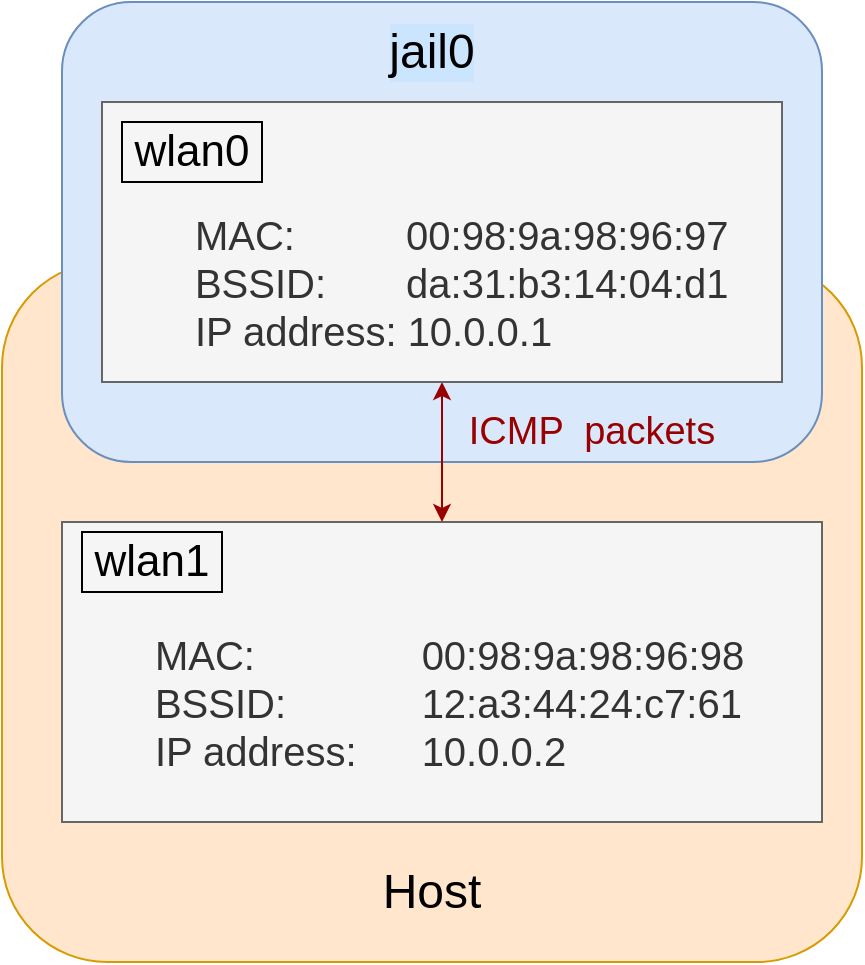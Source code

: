 <mxfile version="20.5.1" type="device"><diagram id="yKEXcPlmJ-0MOE49UtG4" name="第 1 页"><mxGraphModel dx="1064" dy="644" grid="1" gridSize="10" guides="1" tooltips="1" connect="1" arrows="1" fold="1" page="1" pageScale="1" pageWidth="827" pageHeight="1169" math="0" shadow="0"><root><mxCell id="0"/><mxCell id="1" parent="0"/><mxCell id="noVVICqNhIuuE6n4RVo_-1" value="" style="rounded=1;whiteSpace=wrap;html=1;fillColor=#ffe6cc;strokeColor=#d79b00;" vertex="1" parent="1"><mxGeometry x="380" y="220" width="430" height="350" as="geometry"/></mxCell><mxCell id="noVVICqNhIuuE6n4RVo_-3" value="&lt;span style=&quot;white-space: pre; font-size: 20px;&quot;&gt;&#9;&lt;/span&gt;&lt;br style=&quot;font-size: 20px;&quot;&gt;&lt;span style=&quot;white-space: pre; font-size: 20px;&quot;&gt;&#9;&lt;br/&gt;&lt;/span&gt;&lt;span style=&quot;white-space: pre;&quot;&gt;&#9;&lt;/span&gt;MAC:&amp;nbsp;&lt;span style=&quot;white-space: pre; font-size: 20px;&quot;&gt;&#9;&lt;span style=&quot;white-space: pre; font-size: 20px;&quot;&gt;&#9;&lt;/span&gt;&lt;/span&gt;00:98:9a:98:96:98&lt;br style=&quot;font-size: 20px;&quot;&gt;&lt;span style=&quot;white-space: pre; font-size: 20px;&quot;&gt;&#9;&lt;/span&gt;BSSID:&lt;span style=&quot;white-space: pre; font-size: 20px;&quot;&gt;&#9;&lt;span style=&quot;white-space: pre; font-size: 20px;&quot;&gt;&#9;&lt;/span&gt;&lt;/span&gt;12:a3:44:24:c7:61&lt;br style=&quot;font-size: 20px;&quot;&gt;&lt;span style=&quot;white-space: pre; font-size: 20px;&quot;&gt;&#9;&lt;/span&gt;IP address: &lt;span style=&quot;white-space: pre; font-size: 20px;&quot;&gt;&#9;&lt;/span&gt;10.0.0.2" style="rounded=0;whiteSpace=wrap;html=1;align=left;fontSize=20;verticalAlign=top;fillColor=#f5f5f5;fontColor=#333333;strokeColor=#666666;" vertex="1" parent="1"><mxGeometry x="410" y="350" width="380" height="150" as="geometry"/></mxCell><mxCell id="noVVICqNhIuuE6n4RVo_-4" value="&lt;font style=&quot;font-size: 22px;&quot;&gt;wlan1&lt;/font&gt;" style="text;html=1;strokeColor=default;fillColor=none;align=center;verticalAlign=middle;whiteSpace=wrap;rounded=0;fontSize=20;" vertex="1" parent="1"><mxGeometry x="420" y="355" width="70" height="30" as="geometry"/></mxCell><mxCell id="noVVICqNhIuuE6n4RVo_-8" value="" style="rounded=1;whiteSpace=wrap;html=1;fontSize=22;fillColor=#dae8fc;strokeColor=#6c8ebf;" vertex="1" parent="1"><mxGeometry x="410" y="90" width="380" height="230" as="geometry"/></mxCell><mxCell id="noVVICqNhIuuE6n4RVo_-12" style="edgeStyle=none;rounded=0;orthogonalLoop=1;jettySize=auto;html=1;exitX=0.5;exitY=1;exitDx=0;exitDy=0;entryX=0.5;entryY=0;entryDx=0;entryDy=0;fontSize=22;startArrow=classic;startFill=1;fontColor=#990000;strokeColor=#990000;" edge="1" parent="1" source="noVVICqNhIuuE6n4RVo_-7" target="noVVICqNhIuuE6n4RVo_-3"><mxGeometry relative="1" as="geometry"><Array as="points"/></mxGeometry></mxCell><mxCell id="noVVICqNhIuuE6n4RVo_-7" value="&lt;span style=&quot;font-size: 20px;&quot;&gt;&#9;&lt;/span&gt;&lt;br style=&quot;font-size: 20px;&quot;&gt;&lt;span style=&quot;font-size: 20px;&quot;&gt;&#9;&lt;/span&gt;&lt;span style=&quot;&quot;&gt;&#9;&lt;br&gt;&lt;/span&gt;&lt;span style=&quot;&quot;&gt;&#9;&lt;/span&gt;&lt;span style=&quot;white-space: pre;&quot;&gt;&#9;&lt;/span&gt;MAC:&amp;nbsp;&lt;span style=&quot;font-size: 20px;&quot;&gt;&#9;&lt;span style=&quot;white-space: pre;&quot;&gt;&#9;&lt;/span&gt;&lt;span style=&quot;font-size: 20px;&quot;&gt;&amp;nbsp; &amp;nbsp;&lt;/span&gt;&lt;/span&gt;00:98:9a:98:96:97&lt;br style=&quot;font-size: 20px;&quot;&gt;&lt;span style=&quot;font-size: 20px;&quot;&gt;&#9;&lt;/span&gt;&lt;span style=&quot;&quot;&gt;&#9;&lt;/span&gt;&lt;span style=&quot;white-space: pre;&quot;&gt;&#9;&lt;/span&gt;BSSID:&lt;span style=&quot;font-size: 20px;&quot;&gt;&amp;nbsp;&lt;span style=&quot;white-space: pre;&quot;&gt;&#9;   &lt;/span&gt;&lt;/span&gt;da:31:b3:14:04:d1&lt;br style=&quot;font-size: 20px;&quot;&gt;&lt;span style=&quot;font-size: 20px;&quot;&gt;&#9;&lt;/span&gt;&lt;span style=&quot;&quot;&gt;&#9;&lt;/span&gt;&lt;span style=&quot;white-space: pre;&quot;&gt;&#9;&lt;/span&gt;IP address: &lt;span style=&quot;font-size: 20px;&quot;&gt;&#9;&lt;/span&gt;10.0.0.1" style="rounded=0;whiteSpace=wrap;html=1;align=left;fontSize=20;verticalAlign=top;fillColor=#f5f5f5;fontColor=#333333;strokeColor=#666666;" vertex="1" parent="1"><mxGeometry x="430" y="140" width="340" height="140" as="geometry"/></mxCell><mxCell id="noVVICqNhIuuE6n4RVo_-9" value="&lt;font style=&quot;font-size: 22px;&quot;&gt;wlan0&lt;/font&gt;" style="text;html=1;strokeColor=default;fillColor=none;align=center;verticalAlign=middle;whiteSpace=wrap;rounded=0;fontSize=20;" vertex="1" parent="1"><mxGeometry x="440" y="150" width="70" height="30" as="geometry"/></mxCell><mxCell id="noVVICqNhIuuE6n4RVo_-13" value="ICMP &amp;nbsp;packets" style="text;html=1;strokeColor=none;fillColor=none;align=center;verticalAlign=middle;whiteSpace=wrap;rounded=0;fontSize=19;fontColor=#990000;" vertex="1" parent="1"><mxGeometry x="590" y="290" width="170" height="30" as="geometry"/></mxCell><mxCell id="noVVICqNhIuuE6n4RVo_-15" value="jail0" style="text;html=1;align=center;verticalAlign=middle;whiteSpace=wrap;rounded=0;labelBackgroundColor=#CCE5FF;fontSize=24;fontColor=#000000;" vertex="1" parent="1"><mxGeometry x="565" y="100" width="60" height="30" as="geometry"/></mxCell><mxCell id="noVVICqNhIuuE6n4RVo_-16" value="Host" style="text;html=1;strokeColor=none;fillColor=none;align=center;verticalAlign=middle;whiteSpace=wrap;rounded=0;labelBackgroundColor=#FFE6CC;fontSize=24;fontColor=#000000;" vertex="1" parent="1"><mxGeometry x="565" y="520" width="60" height="30" as="geometry"/></mxCell></root></mxGraphModel></diagram></mxfile>